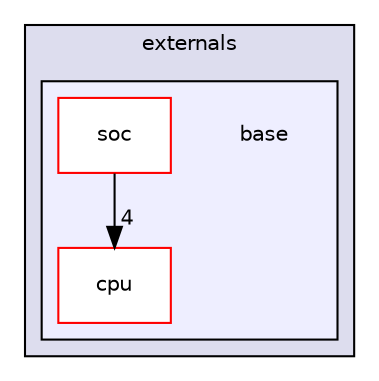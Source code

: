 digraph "muju/externals/base" {
  compound=true
  node [ fontsize="10", fontname="Helvetica"];
  edge [ labelfontsize="10", labelfontname="Helvetica"];
  subgraph clusterdir_05ce73a3381df79db5ec1287846eaba2 {
    graph [ bgcolor="#ddddee", pencolor="black", label="externals" fontname="Helvetica", fontsize="10", URL="dir_05ce73a3381df79db5ec1287846eaba2.html"]
  subgraph clusterdir_e97c52e681601d0de72ddf50829b8425 {
    graph [ bgcolor="#eeeeff", pencolor="black", label="" URL="dir_e97c52e681601d0de72ddf50829b8425.html"];
    dir_e97c52e681601d0de72ddf50829b8425 [shape=plaintext label="base"];
    dir_5605cd359a4e69632ec7c4a9a45cc4b2 [shape=box label="cpu" color="red" fillcolor="white" style="filled" URL="dir_5605cd359a4e69632ec7c4a9a45cc4b2.html"];
    dir_0b841e36a59cee30c118b68737c2184b [shape=box label="soc" color="red" fillcolor="white" style="filled" URL="dir_0b841e36a59cee30c118b68737c2184b.html"];
  }
  }
  dir_0b841e36a59cee30c118b68737c2184b->dir_5605cd359a4e69632ec7c4a9a45cc4b2 [headlabel="4", labeldistance=1.5 headhref="dir_000044_000037.html"];
}
